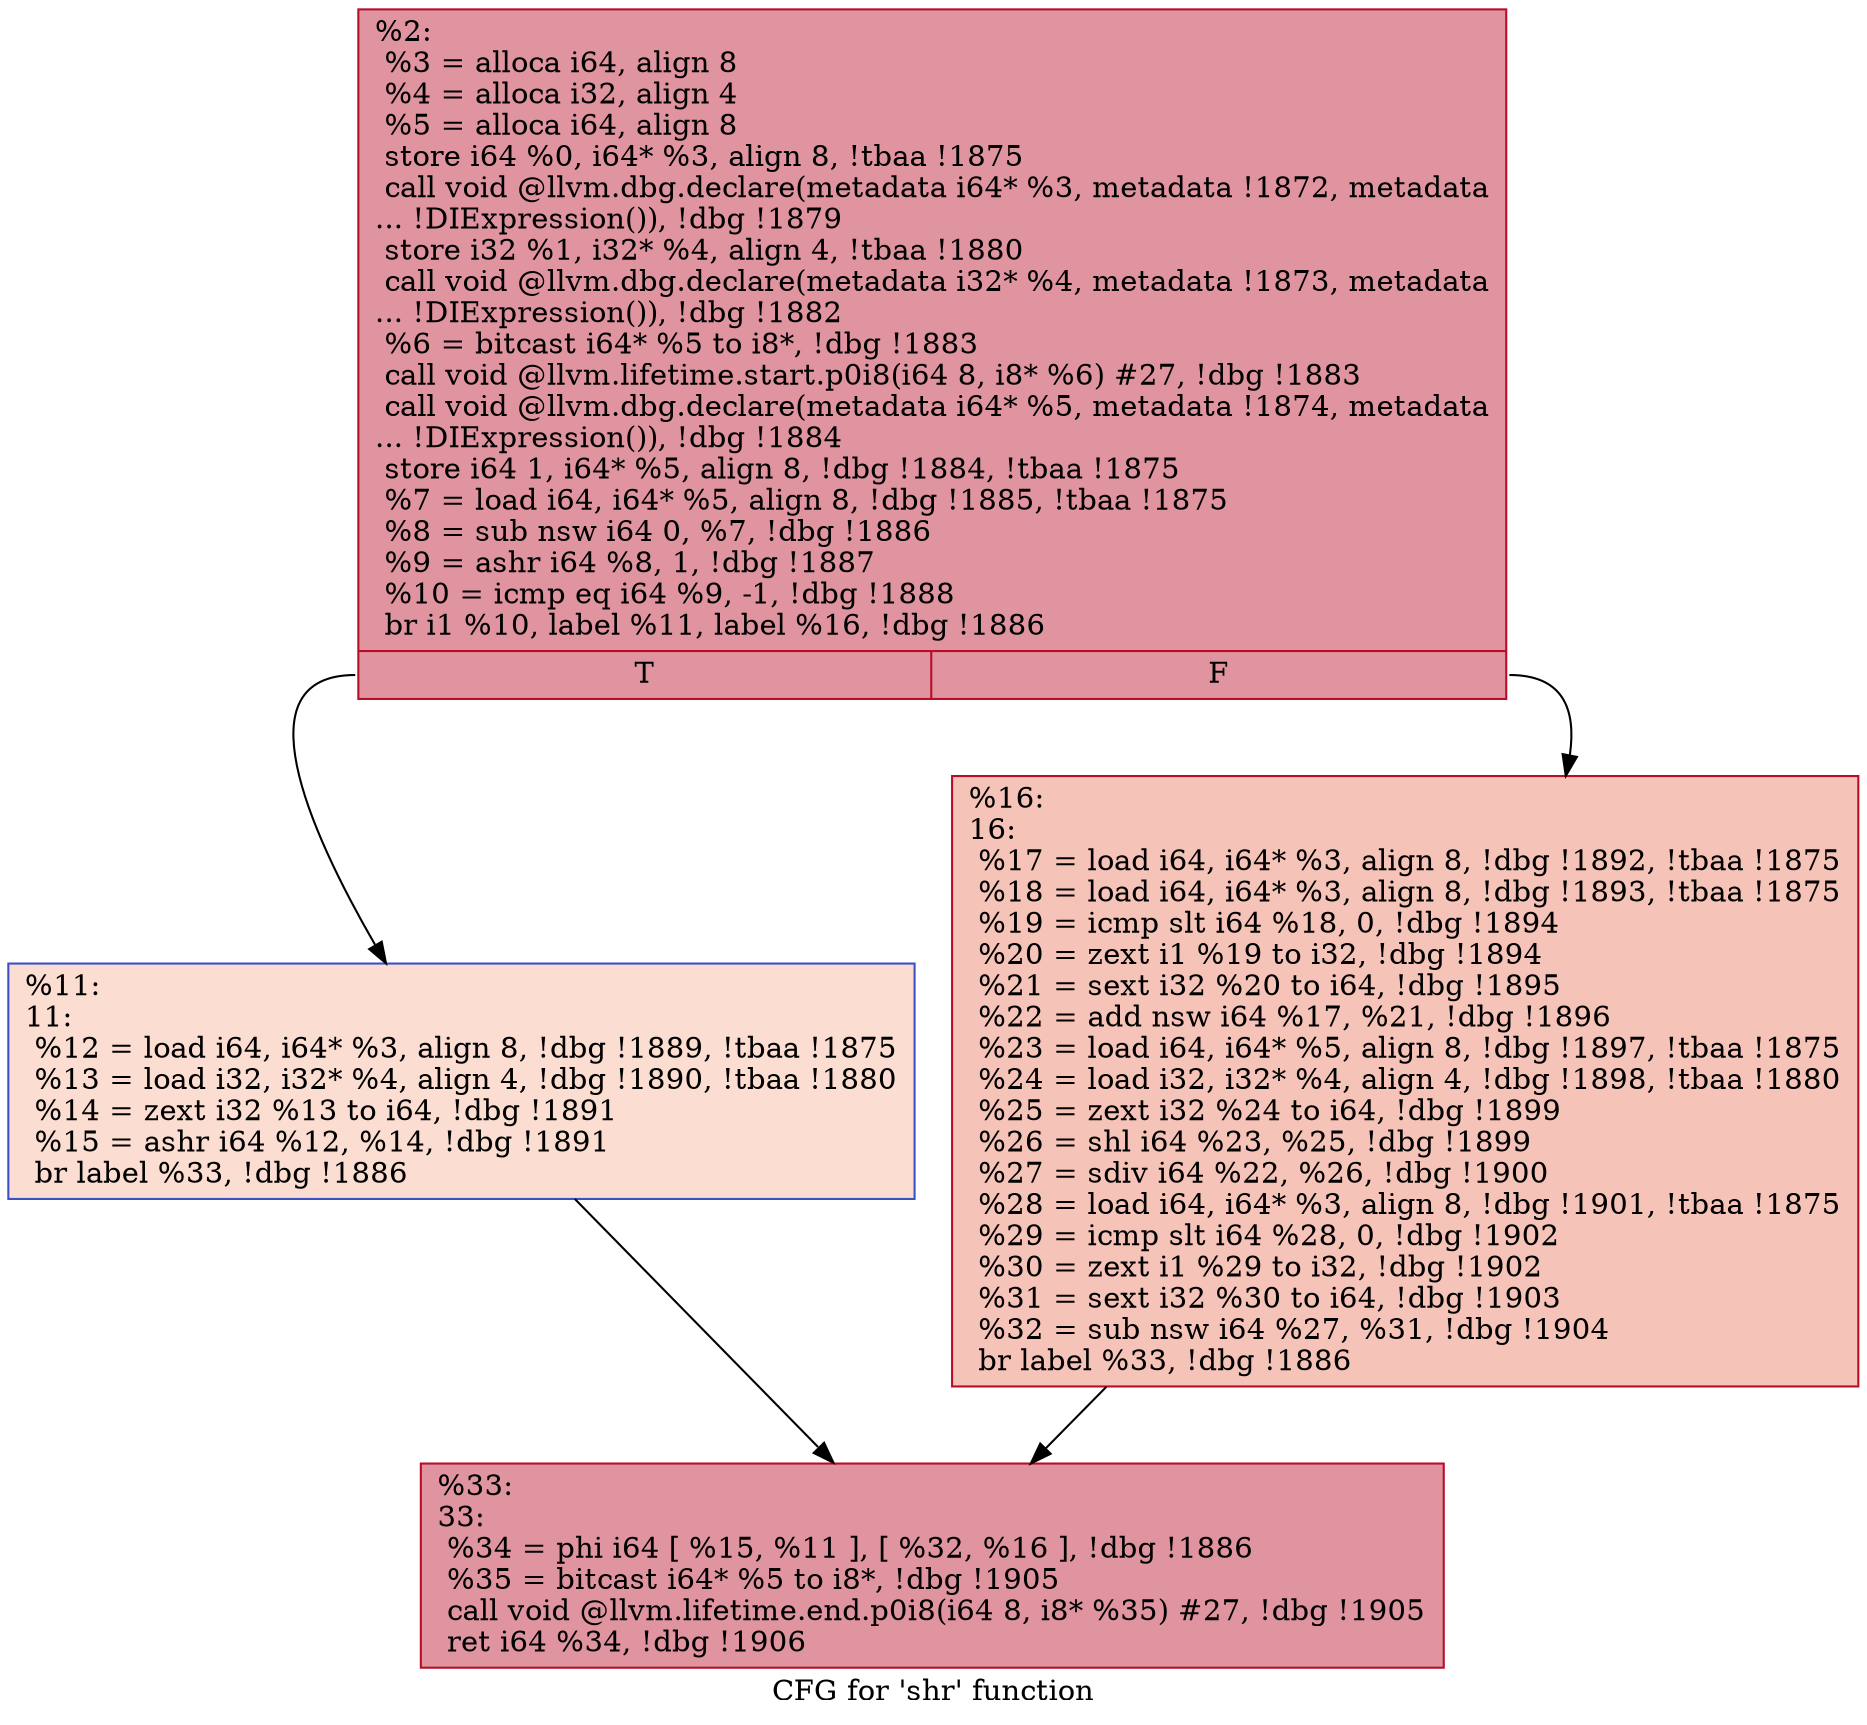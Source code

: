 digraph "CFG for 'shr' function" {
	label="CFG for 'shr' function";

	Node0x25ef330 [shape=record,color="#b70d28ff", style=filled, fillcolor="#b70d2870",label="{%2:\l  %3 = alloca i64, align 8\l  %4 = alloca i32, align 4\l  %5 = alloca i64, align 8\l  store i64 %0, i64* %3, align 8, !tbaa !1875\l  call void @llvm.dbg.declare(metadata i64* %3, metadata !1872, metadata\l... !DIExpression()), !dbg !1879\l  store i32 %1, i32* %4, align 4, !tbaa !1880\l  call void @llvm.dbg.declare(metadata i32* %4, metadata !1873, metadata\l... !DIExpression()), !dbg !1882\l  %6 = bitcast i64* %5 to i8*, !dbg !1883\l  call void @llvm.lifetime.start.p0i8(i64 8, i8* %6) #27, !dbg !1883\l  call void @llvm.dbg.declare(metadata i64* %5, metadata !1874, metadata\l... !DIExpression()), !dbg !1884\l  store i64 1, i64* %5, align 8, !dbg !1884, !tbaa !1875\l  %7 = load i64, i64* %5, align 8, !dbg !1885, !tbaa !1875\l  %8 = sub nsw i64 0, %7, !dbg !1886\l  %9 = ashr i64 %8, 1, !dbg !1887\l  %10 = icmp eq i64 %9, -1, !dbg !1888\l  br i1 %10, label %11, label %16, !dbg !1886\l|{<s0>T|<s1>F}}"];
	Node0x25ef330:s0 -> Node0x25f03c0;
	Node0x25ef330:s1 -> Node0x25f0410;
	Node0x25f03c0 [shape=record,color="#3d50c3ff", style=filled, fillcolor="#f7b39670",label="{%11:\l11:                                               \l  %12 = load i64, i64* %3, align 8, !dbg !1889, !tbaa !1875\l  %13 = load i32, i32* %4, align 4, !dbg !1890, !tbaa !1880\l  %14 = zext i32 %13 to i64, !dbg !1891\l  %15 = ashr i64 %12, %14, !dbg !1891\l  br label %33, !dbg !1886\l}"];
	Node0x25f03c0 -> Node0x25f0460;
	Node0x25f0410 [shape=record,color="#b70d28ff", style=filled, fillcolor="#e8765c70",label="{%16:\l16:                                               \l  %17 = load i64, i64* %3, align 8, !dbg !1892, !tbaa !1875\l  %18 = load i64, i64* %3, align 8, !dbg !1893, !tbaa !1875\l  %19 = icmp slt i64 %18, 0, !dbg !1894\l  %20 = zext i1 %19 to i32, !dbg !1894\l  %21 = sext i32 %20 to i64, !dbg !1895\l  %22 = add nsw i64 %17, %21, !dbg !1896\l  %23 = load i64, i64* %5, align 8, !dbg !1897, !tbaa !1875\l  %24 = load i32, i32* %4, align 4, !dbg !1898, !tbaa !1880\l  %25 = zext i32 %24 to i64, !dbg !1899\l  %26 = shl i64 %23, %25, !dbg !1899\l  %27 = sdiv i64 %22, %26, !dbg !1900\l  %28 = load i64, i64* %3, align 8, !dbg !1901, !tbaa !1875\l  %29 = icmp slt i64 %28, 0, !dbg !1902\l  %30 = zext i1 %29 to i32, !dbg !1902\l  %31 = sext i32 %30 to i64, !dbg !1903\l  %32 = sub nsw i64 %27, %31, !dbg !1904\l  br label %33, !dbg !1886\l}"];
	Node0x25f0410 -> Node0x25f0460;
	Node0x25f0460 [shape=record,color="#b70d28ff", style=filled, fillcolor="#b70d2870",label="{%33:\l33:                                               \l  %34 = phi i64 [ %15, %11 ], [ %32, %16 ], !dbg !1886\l  %35 = bitcast i64* %5 to i8*, !dbg !1905\l  call void @llvm.lifetime.end.p0i8(i64 8, i8* %35) #27, !dbg !1905\l  ret i64 %34, !dbg !1906\l}"];
}

